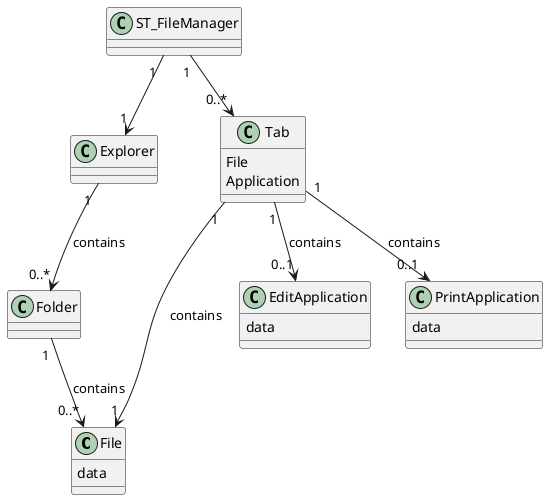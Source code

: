 @startuml

class File {
 data
}
class Folder {
}

class Explorer {
}

class Tab{
File
Application
}

class EditApplication{
data
}

class PrintApplication{
data
}


ST_FileManager "1 " -->"1"  Explorer
Explorer  "1 " -->"0..*"  Folder : contains
Folder "1 " -->"0..*" File : contains
Tab "1" -->"1"File : contains
Tab "1" -->"0..1"PrintApplication : contains
Tab "1" -->"0..1"EditApplication : contains

ST_FileManager "1 " -->"0..*"  Tab


@enduml

